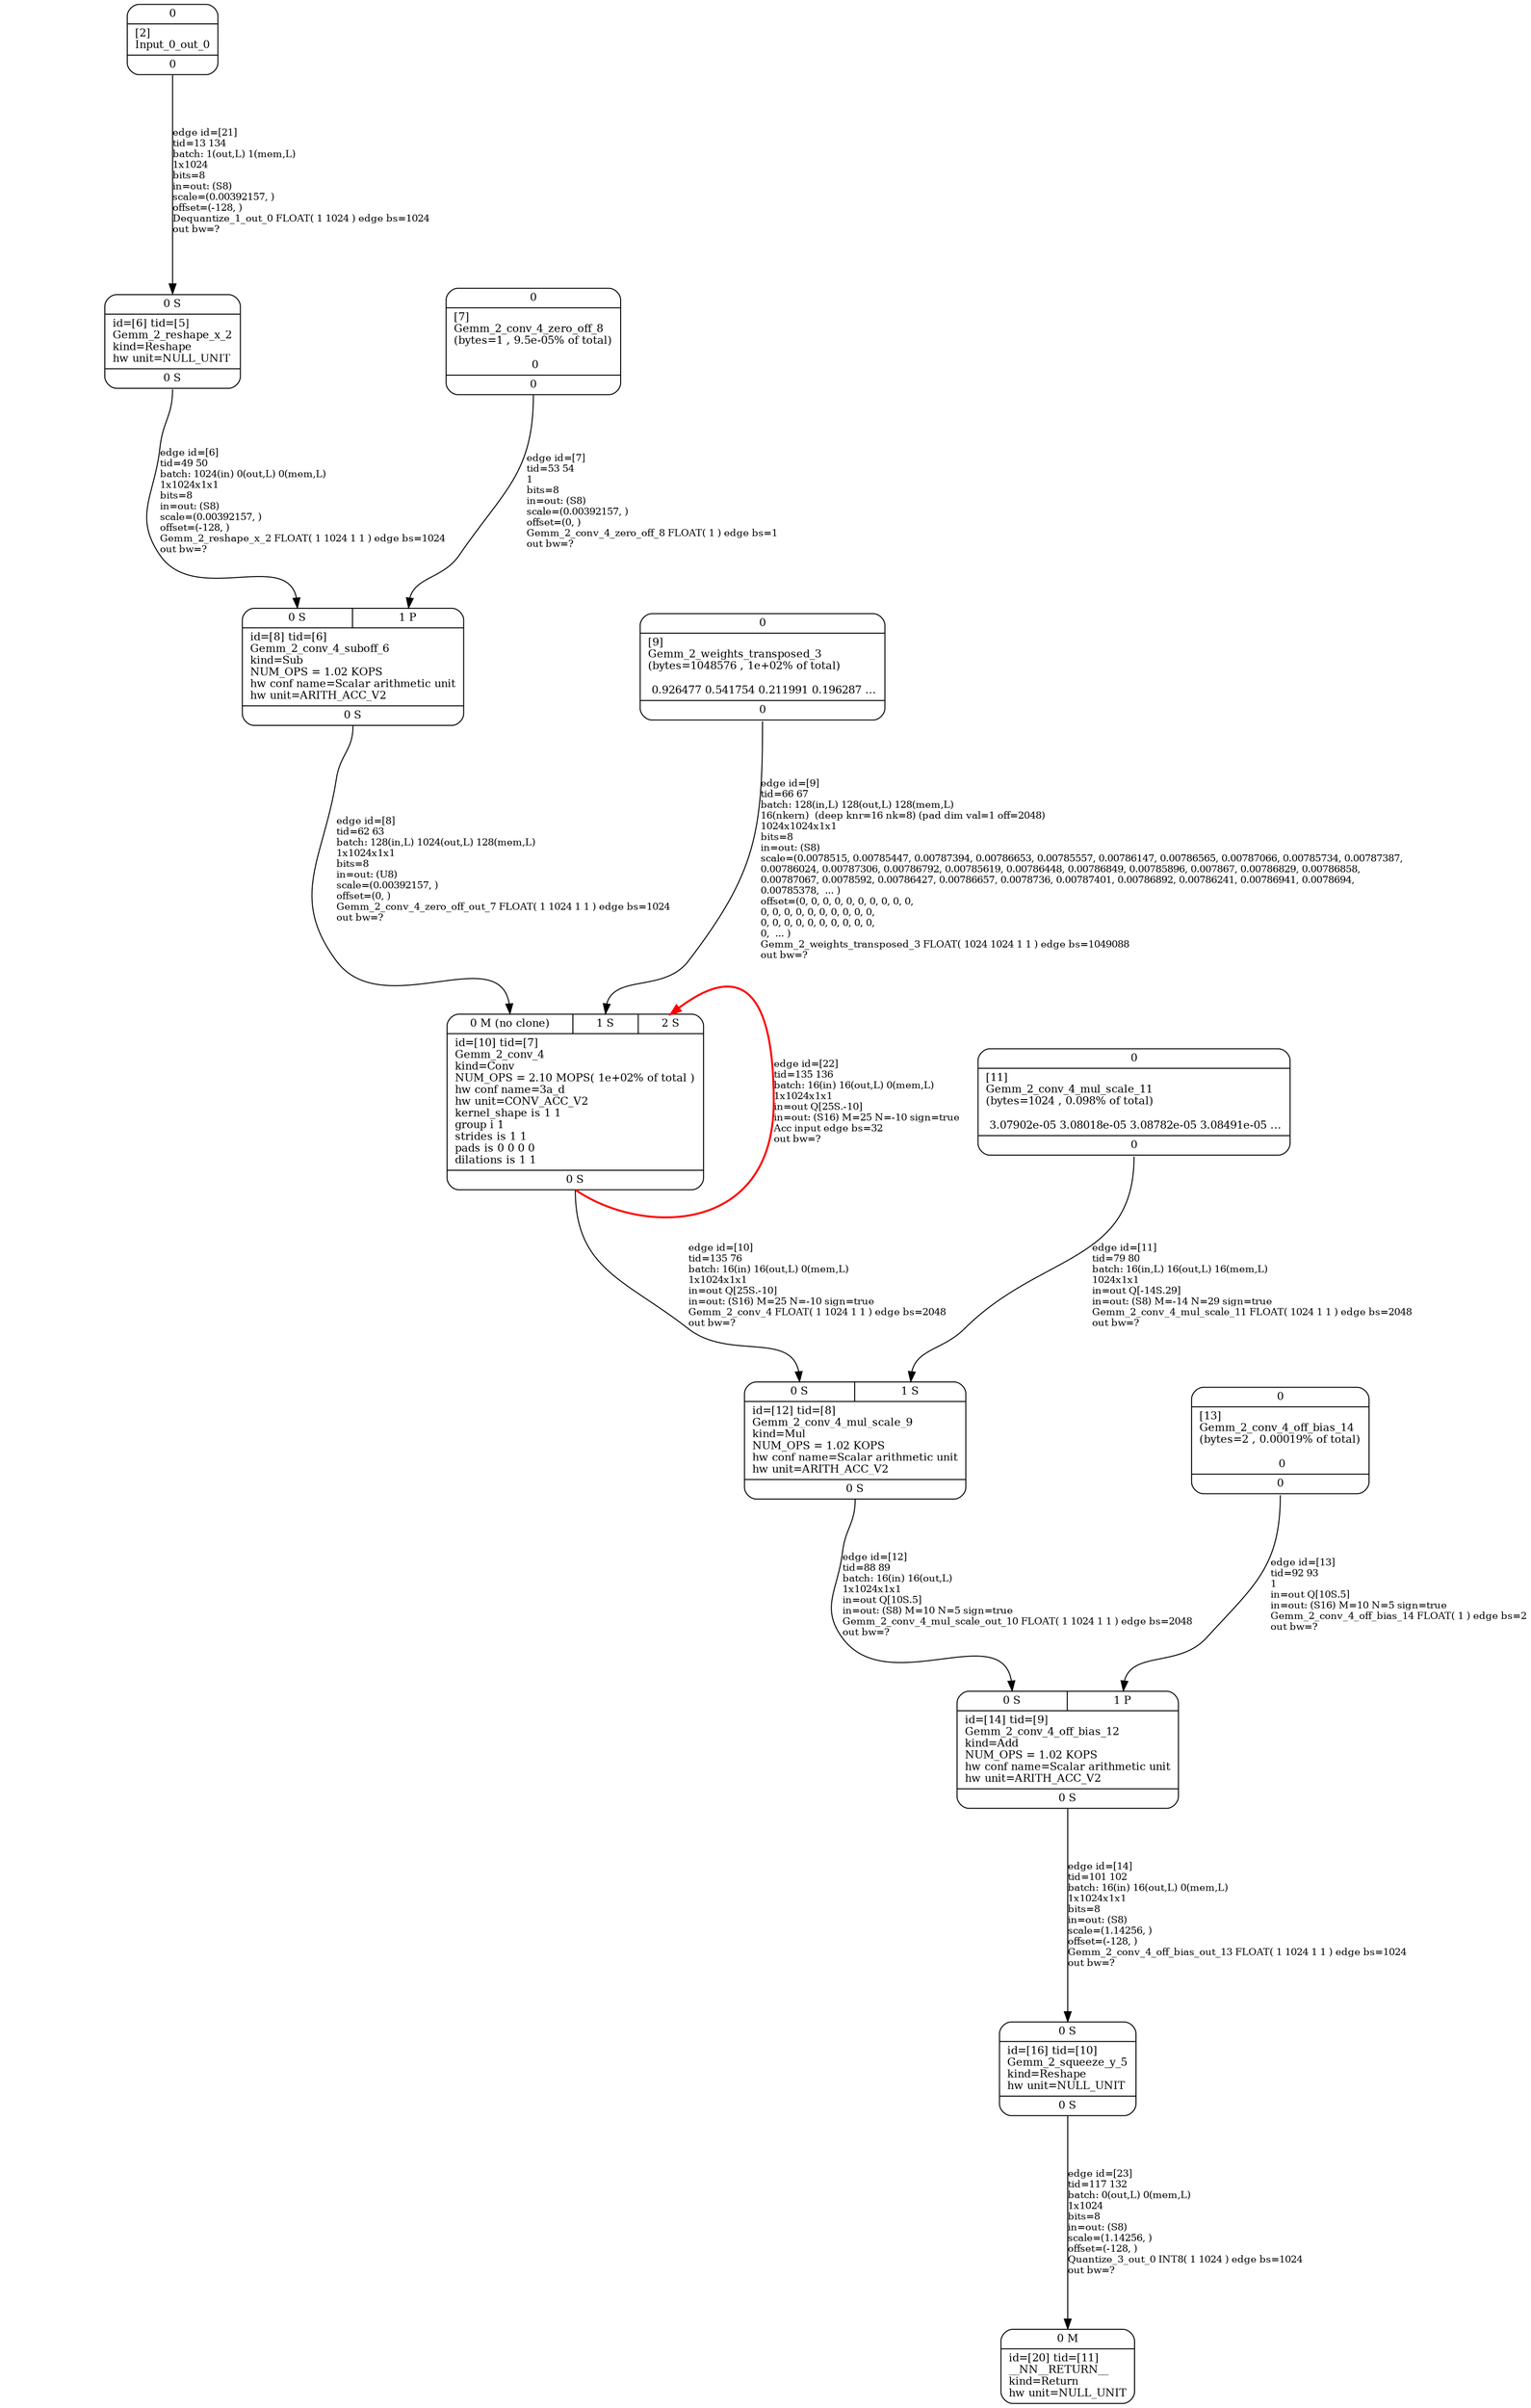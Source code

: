 digraph G {
graph [ fontsize=11 ];
node [ fontsize=11 ];
edge [ fontsize=10 ];
rankdir=BU
ranksep=1.5
nodesep=1
splines=spline
compound=true
Graphinfo [ label="" shape=plaintext, style=rounded, color=black, fontname="Arial-Bold" ];
Gemm_2_conv_4_off_bias_14 [ label="{ { <i0> 0} |  [13]\lGemm_2_conv_4_off_bias_14\l(bytes=2 , 0.00019% of total)\l\l 0 | { <o0> 0} }", shape=record, color=black, style=rounded  ] ;
Input_0_out_0 [ label="{ { <i0> 0} |  [2]\lInput_0_out_0 | { <o0> 0} }", shape=record, color=black, style=rounded  ] ;
Gemm_2_weights_transposed_3 [ label="{ { <i0> 0} |  [9]\lGemm_2_weights_transposed_3\l(bytes=1048576 , 1e+02% of total)\l\l 0.926477 0.541754 0.211991 0.196287 ... | { <o0> 0} }", shape=record, color=black, style=rounded  ] ;
Gemm_2_conv_4_mul_scale_11 [ label="{ { <i0> 0} |  [11]\lGemm_2_conv_4_mul_scale_11\l(bytes=1024 , 0.098% of total)\l\l 3.07902e-05 3.08018e-05 3.08782e-05 3.08491e-05 ... | { <o0> 0} }", shape=record, color=black, style=rounded  ] ;
Gemm_2_conv_4_zero_off_8 [ label="{ { <i0> 0} |  [7]\lGemm_2_conv_4_zero_off_8\l(bytes=1 , 9.5e-05% of total)\l\l 0 | { <o0> 0} }", shape=record, color=black, style=rounded  ] ;
Gemm_2_reshape_x_2 [ label="{ { < i0>  0 S } | id=[6] tid=[5]\lGemm_2_reshape_x_2\lkind=Reshape\lhw unit=NULL_UNIT\l | { < o0>  0 S } }", shape=record, color=black, style=rounded  ] ;
Gemm_2_conv_4_suboff_6 [ label="{ { < i0>  0 S  | < i1>  1 P } | id=[8] tid=[6]\lGemm_2_conv_4_suboff_6\lkind=Sub\lNUM_OPS = 1.02 KOPS\lhw conf name=Scalar arithmetic unit\lhw unit=ARITH_ACC_V2\l | { < o0>  0 S } }", shape=record, color=black, style=rounded  ] ;
Gemm_2_conv_4 [ label="{ { < i0>  0 M (no clone)  | < i1>  1 S  | < i2>  2 S } | id=[10] tid=[7]\lGemm_2_conv_4\lkind=Conv\lNUM_OPS = 2.10 MOPS( 1e+02% of total )\lhw conf name=3a_d\lhw unit=CONV_ACC_V2\lkernel_shape is 1 1\lgroup i 1\lstrides is 1 1\lpads is 0 0 0 0\ldilations is 1 1\l | { < o0>  0 S } }", shape=record, color=black, style=rounded  ] ;
Gemm_2_conv_4_mul_scale_9 [ label="{ { < i0>  0 S  | < i1>  1 S } | id=[12] tid=[8]\lGemm_2_conv_4_mul_scale_9\lkind=Mul\lNUM_OPS = 1.02 KOPS\lhw conf name=Scalar arithmetic unit\lhw unit=ARITH_ACC_V2\l | { < o0>  0 S } }", shape=record, color=black, style=rounded  ] ;
Gemm_2_conv_4_off_bias_12 [ label="{ { < i0>  0 S  | < i1>  1 P } | id=[14] tid=[9]\lGemm_2_conv_4_off_bias_12\lkind=Add\lNUM_OPS = 1.02 KOPS\lhw conf name=Scalar arithmetic unit\lhw unit=ARITH_ACC_V2\l | { < o0>  0 S } }", shape=record, color=black, style=rounded  ] ;
Gemm_2_squeeze_y_5 [ label="{ { < i0>  0 S } | id=[16] tid=[10]\lGemm_2_squeeze_y_5\lkind=Reshape\lhw unit=NULL_UNIT\l | { < o0>  0 S } }", shape=record, color=black, style=rounded  ] ;
__NN__RETURN__ [ label="{ { < i0>  0 M } | id=[20] tid=[11]\l__NN__RETURN__\lkind=Return\lhw unit=NULL_UNIT\l}", shape=record, color=black, style=rounded  ] ;
Gemm_2_reshape_x_2:o0:s->Gemm_2_conv_4_suboff_6:i0:n [ label="edge id=[6]\ltid=49 50\lbatch: 1024(in) 0(out,L) 0(mem,L) \l1x1024x1x1\lbits=8\lin=out: (S8)\lscale=(0.00392157, )\loffset=(-128, )\lGemm_2_reshape_x_2 FLOAT( 1 1024 1 1 ) edge bs=1024\lout bw=?\l" ]; 
Gemm_2_conv_4_zero_off_8:o0:s->Gemm_2_conv_4_suboff_6:i1:n [ label="edge id=[7]\ltid=53 54\l1\lbits=8\lin=out: (S8)\lscale=(0.00392157, )\loffset=(0, )\lGemm_2_conv_4_zero_off_8 FLOAT( 1 ) edge bs=1\lout bw=?\l" ]; 
Gemm_2_conv_4_suboff_6:o0:s->Gemm_2_conv_4:i0:n [ label="edge id=[8]\ltid=62 63\lbatch: 128(in,L) 1024(out,L) 128(mem,L) \l1x1024x1x1\lbits=8\lin=out: (U8)\lscale=(0.00392157, )\loffset=(0, )\lGemm_2_conv_4_zero_off_out_7 FLOAT( 1 1024 1 1 ) edge bs=1024\lout bw=?\l" ]; 
Gemm_2_weights_transposed_3:o0:s->Gemm_2_conv_4:i1:n [ label="edge id=[9]\ltid=66 67\lbatch: 128(in,L) 128(out,L) 128(mem,L) \l16(nkern)  (deep knr=16 nk=8) (pad dim val=1 off=2048)\l1024x1024x1x1\lbits=8\lin=out: (S8)\lscale=(0.0078515, 0.00785447, 0.00787394, 0.00786653, 0.00785557, 0.00786147, 0.00786565, 0.00787066, 0.00785734, 0.00787387, \l0.00786024, 0.00787306, 0.00786792, 0.00785619, 0.00786448, 0.00786849, 0.00785896, 0.007867, 0.00786829, 0.00786858, \l0.00787067, 0.0078592, 0.00786427, 0.00786657, 0.0078736, 0.00787401, 0.00786892, 0.00786241, 0.00786941, 0.0078694, \l0.00785378,  ... )\loffset=(0, 0, 0, 0, 0, 0, 0, 0, 0, 0, \l0, 0, 0, 0, 0, 0, 0, 0, 0, 0, \l0, 0, 0, 0, 0, 0, 0, 0, 0, 0, \l0,  ... )\lGemm_2_weights_transposed_3 FLOAT( 1024 1024 1 1 ) edge bs=1049088\lout bw=?\l" ]; 
Gemm_2_conv_4:o0:s->Gemm_2_conv_4_mul_scale_9:i0:n [ label="edge id=[10]\ltid=135 76\lbatch: 16(in) 16(out,L) 0(mem,L) \l1x1024x1x1\lin=out Q[25S.-10]\lin=out: (S16) M=25 N=-10 sign=true\lGemm_2_conv_4 FLOAT( 1 1024 1 1 ) edge bs=2048\lout bw=?\l" ]; 
Gemm_2_conv_4_mul_scale_11:o0:s->Gemm_2_conv_4_mul_scale_9:i1:n [ label="edge id=[11]\ltid=79 80\lbatch: 16(in,L) 16(out,L) 16(mem,L) \l1024x1x1\lin=out Q[-14S.29]\lin=out: (S8) M=-14 N=29 sign=true\lGemm_2_conv_4_mul_scale_11 FLOAT( 1024 1 1 ) edge bs=2048\lout bw=?\l" ]; 
Gemm_2_conv_4_mul_scale_9:o0:s->Gemm_2_conv_4_off_bias_12:i0:n [ label="edge id=[12]\ltid=88 89\lbatch: 16(in) 16(out,L) \l1x1024x1x1\lin=out Q[10S.5]\lin=out: (S8) M=10 N=5 sign=true\lGemm_2_conv_4_mul_scale_out_10 FLOAT( 1 1024 1 1 ) edge bs=2048\lout bw=?\l" ]; 
Gemm_2_conv_4_off_bias_14:o0:s->Gemm_2_conv_4_off_bias_12:i1:n [ label="edge id=[13]\ltid=92 93\l1\lin=out Q[10S.5]\lin=out: (S16) M=10 N=5 sign=true\lGemm_2_conv_4_off_bias_14 FLOAT( 1 ) edge bs=2\lout bw=?\l" ]; 
Gemm_2_conv_4_off_bias_12:o0:s->Gemm_2_squeeze_y_5:i0:n [ label="edge id=[14]\ltid=101 102\lbatch: 16(in) 16(out,L) 0(mem,L) \l1x1024x1x1\lbits=8\lin=out: (S8)\lscale=(1.14256, )\loffset=(-128, )\lGemm_2_conv_4_off_bias_out_13 FLOAT( 1 1024 1 1 ) edge bs=1024\lout bw=?\l" ]; 
Input_0_out_0:o0:s->Gemm_2_reshape_x_2:i0:n [ label="edge id=[21]\ltid=13 134\lbatch: 1(out,L) 1(mem,L) \l1x1024\lbits=8\lin=out: (S8)\lscale=(0.00392157, )\loffset=(-128, )\lDequantize_1_out_0 FLOAT( 1 1024 ) edge bs=1024\lout bw=?\l" ]; 
Gemm_2_conv_4:o0:s->Gemm_2_conv_4:i2:n [ label="edge id=[22]\ltid=135 136\lbatch: 16(in) 16(out,L) 0(mem,L) \l1x1024x1x1\lin=out Q[25S.-10]\lin=out: (S16) M=25 N=-10 sign=true\lAcc input edge bs=32\lout bw=?\l", color=red, penwidth=2  ]; 
Gemm_2_squeeze_y_5:o0:s->__NN__RETURN__:i0:n [ label="edge id=[23]\ltid=117 132\lbatch: 0(out,L) 0(mem,L) \l1x1024\lbits=8\lin=out: (S8)\lscale=(1.14256, )\loffset=(-128, )\lQuantize_3_out_0 INT8( 1 1024 ) edge bs=1024\lout bw=?\l" ]; 
}
